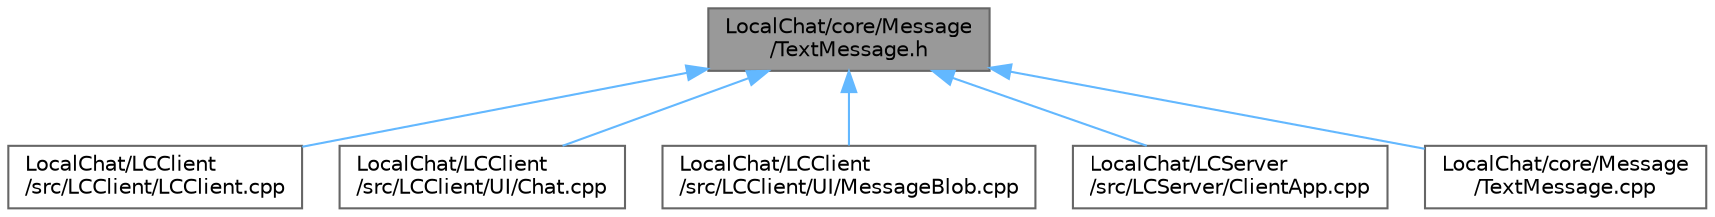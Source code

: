 digraph "LocalChat/core/Message/TextMessage.h"
{
 // LATEX_PDF_SIZE
  bgcolor="transparent";
  edge [fontname=Helvetica,fontsize=10,labelfontname=Helvetica,labelfontsize=10];
  node [fontname=Helvetica,fontsize=10,shape=box,height=0.2,width=0.4];
  Node1 [label="LocalChat/core/Message\l/TextMessage.h",height=0.2,width=0.4,color="gray40", fillcolor="grey60", style="filled", fontcolor="black",tooltip=" "];
  Node1 -> Node2 [dir="back",color="steelblue1",style="solid"];
  Node2 [label="LocalChat/LCClient\l/src/LCClient/LCClient.cpp",height=0.2,width=0.4,color="grey40", fillcolor="white", style="filled",URL="$_l_c_client_8cpp.html",tooltip=" "];
  Node1 -> Node3 [dir="back",color="steelblue1",style="solid"];
  Node3 [label="LocalChat/LCClient\l/src/LCClient/UI/Chat.cpp",height=0.2,width=0.4,color="grey40", fillcolor="white", style="filled",URL="$_chat_8cpp.html",tooltip=" "];
  Node1 -> Node4 [dir="back",color="steelblue1",style="solid"];
  Node4 [label="LocalChat/LCClient\l/src/LCClient/UI/MessageBlob.cpp",height=0.2,width=0.4,color="grey40", fillcolor="white", style="filled",URL="$_message_blob_8cpp.html",tooltip=" "];
  Node1 -> Node5 [dir="back",color="steelblue1",style="solid"];
  Node5 [label="LocalChat/LCServer\l/src/LCServer/ClientApp.cpp",height=0.2,width=0.4,color="grey40", fillcolor="white", style="filled",URL="$_client_app_8cpp.html",tooltip=" "];
  Node1 -> Node6 [dir="back",color="steelblue1",style="solid"];
  Node6 [label="LocalChat/core/Message\l/TextMessage.cpp",height=0.2,width=0.4,color="grey40", fillcolor="white", style="filled",URL="$_text_message_8cpp.html",tooltip=" "];
}
